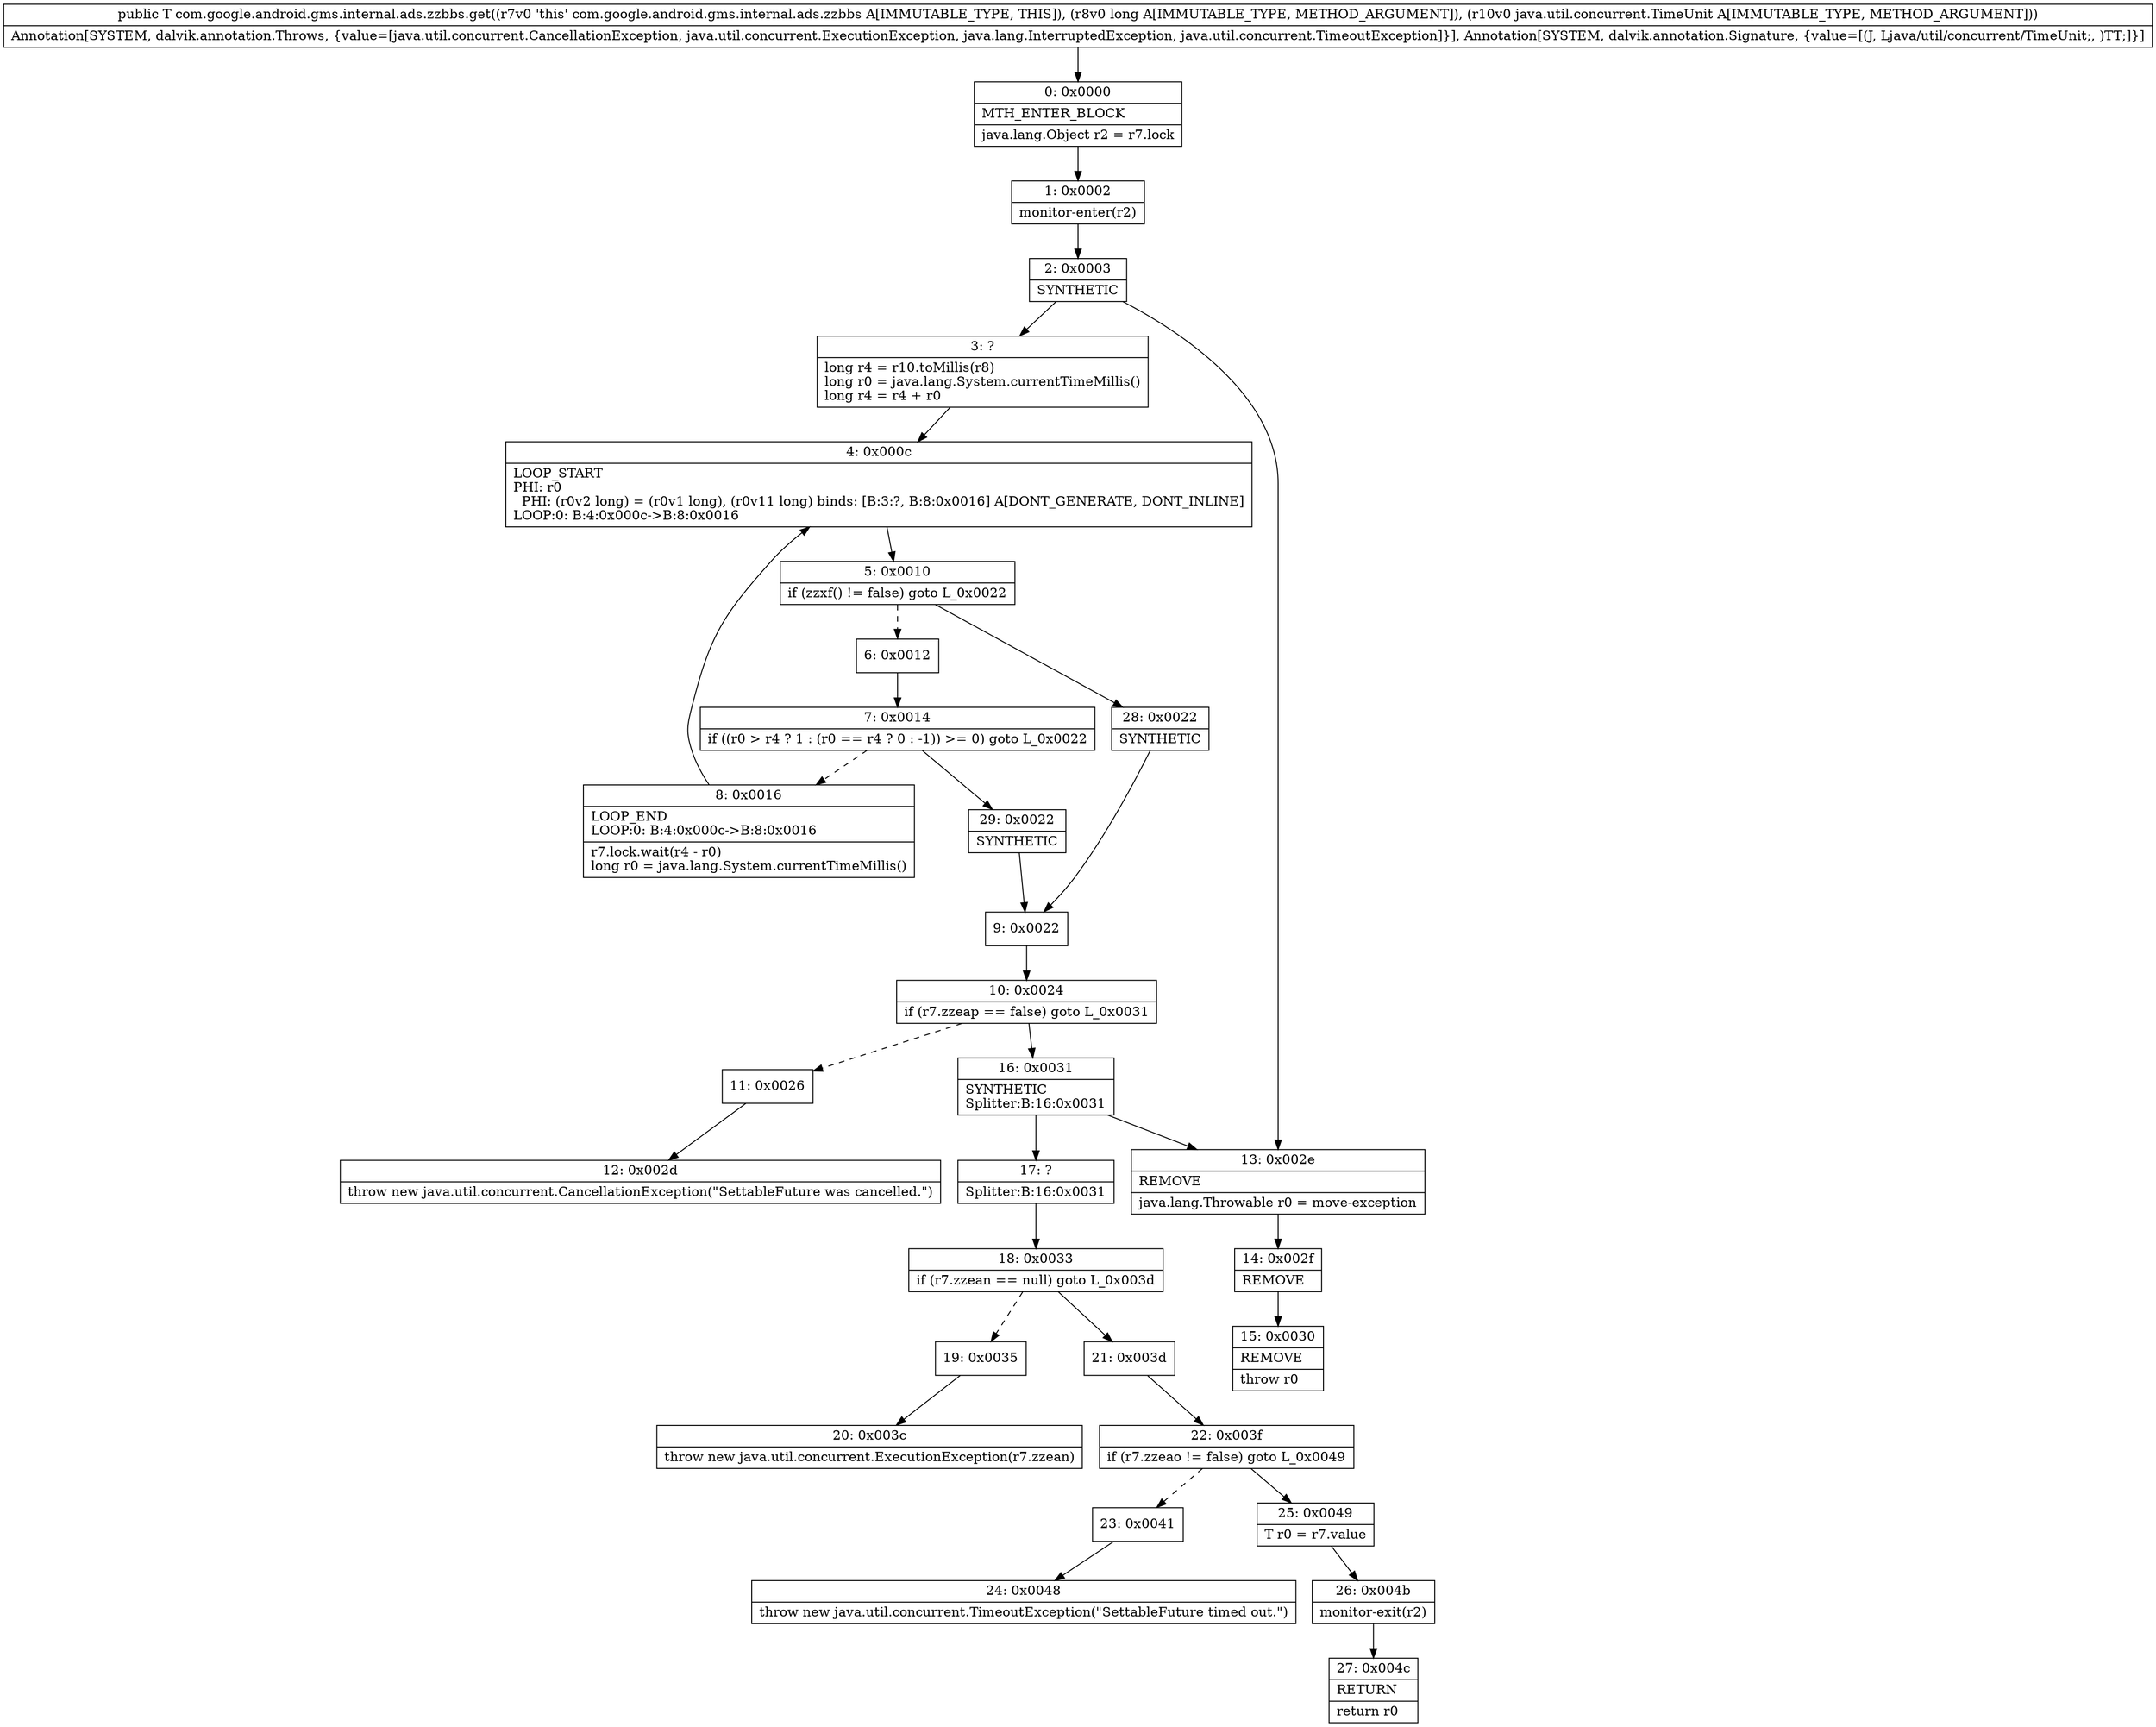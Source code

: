 digraph "CFG forcom.google.android.gms.internal.ads.zzbbs.get(JLjava\/util\/concurrent\/TimeUnit;)Ljava\/lang\/Object;" {
Node_0 [shape=record,label="{0\:\ 0x0000|MTH_ENTER_BLOCK\l|java.lang.Object r2 = r7.lock\l}"];
Node_1 [shape=record,label="{1\:\ 0x0002|monitor\-enter(r2)\l}"];
Node_2 [shape=record,label="{2\:\ 0x0003|SYNTHETIC\l}"];
Node_3 [shape=record,label="{3\:\ ?|long r4 = r10.toMillis(r8)\llong r0 = java.lang.System.currentTimeMillis()\llong r4 = r4 + r0\l}"];
Node_4 [shape=record,label="{4\:\ 0x000c|LOOP_START\lPHI: r0 \l  PHI: (r0v2 long) = (r0v1 long), (r0v11 long) binds: [B:3:?, B:8:0x0016] A[DONT_GENERATE, DONT_INLINE]\lLOOP:0: B:4:0x000c\-\>B:8:0x0016\l}"];
Node_5 [shape=record,label="{5\:\ 0x0010|if (zzxf() != false) goto L_0x0022\l}"];
Node_6 [shape=record,label="{6\:\ 0x0012}"];
Node_7 [shape=record,label="{7\:\ 0x0014|if ((r0 \> r4 ? 1 : (r0 == r4 ? 0 : \-1)) \>= 0) goto L_0x0022\l}"];
Node_8 [shape=record,label="{8\:\ 0x0016|LOOP_END\lLOOP:0: B:4:0x000c\-\>B:8:0x0016\l|r7.lock.wait(r4 \- r0)\llong r0 = java.lang.System.currentTimeMillis()\l}"];
Node_9 [shape=record,label="{9\:\ 0x0022}"];
Node_10 [shape=record,label="{10\:\ 0x0024|if (r7.zzeap == false) goto L_0x0031\l}"];
Node_11 [shape=record,label="{11\:\ 0x0026}"];
Node_12 [shape=record,label="{12\:\ 0x002d|throw new java.util.concurrent.CancellationException(\"SettableFuture was cancelled.\")\l}"];
Node_13 [shape=record,label="{13\:\ 0x002e|REMOVE\l|java.lang.Throwable r0 = move\-exception\l}"];
Node_14 [shape=record,label="{14\:\ 0x002f|REMOVE\l}"];
Node_15 [shape=record,label="{15\:\ 0x0030|REMOVE\l|throw r0\l}"];
Node_16 [shape=record,label="{16\:\ 0x0031|SYNTHETIC\lSplitter:B:16:0x0031\l}"];
Node_17 [shape=record,label="{17\:\ ?|Splitter:B:16:0x0031\l}"];
Node_18 [shape=record,label="{18\:\ 0x0033|if (r7.zzean == null) goto L_0x003d\l}"];
Node_19 [shape=record,label="{19\:\ 0x0035}"];
Node_20 [shape=record,label="{20\:\ 0x003c|throw new java.util.concurrent.ExecutionException(r7.zzean)\l}"];
Node_21 [shape=record,label="{21\:\ 0x003d}"];
Node_22 [shape=record,label="{22\:\ 0x003f|if (r7.zzeao != false) goto L_0x0049\l}"];
Node_23 [shape=record,label="{23\:\ 0x0041}"];
Node_24 [shape=record,label="{24\:\ 0x0048|throw new java.util.concurrent.TimeoutException(\"SettableFuture timed out.\")\l}"];
Node_25 [shape=record,label="{25\:\ 0x0049|T r0 = r7.value\l}"];
Node_26 [shape=record,label="{26\:\ 0x004b|monitor\-exit(r2)\l}"];
Node_27 [shape=record,label="{27\:\ 0x004c|RETURN\l|return r0\l}"];
Node_28 [shape=record,label="{28\:\ 0x0022|SYNTHETIC\l}"];
Node_29 [shape=record,label="{29\:\ 0x0022|SYNTHETIC\l}"];
MethodNode[shape=record,label="{public T com.google.android.gms.internal.ads.zzbbs.get((r7v0 'this' com.google.android.gms.internal.ads.zzbbs A[IMMUTABLE_TYPE, THIS]), (r8v0 long A[IMMUTABLE_TYPE, METHOD_ARGUMENT]), (r10v0 java.util.concurrent.TimeUnit A[IMMUTABLE_TYPE, METHOD_ARGUMENT]))  | Annotation[SYSTEM, dalvik.annotation.Throws, \{value=[java.util.concurrent.CancellationException, java.util.concurrent.ExecutionException, java.lang.InterruptedException, java.util.concurrent.TimeoutException]\}], Annotation[SYSTEM, dalvik.annotation.Signature, \{value=[(J, Ljava\/util\/concurrent\/TimeUnit;, )TT;]\}]\l}"];
MethodNode -> Node_0;
Node_0 -> Node_1;
Node_1 -> Node_2;
Node_2 -> Node_3;
Node_2 -> Node_13;
Node_3 -> Node_4;
Node_4 -> Node_5;
Node_5 -> Node_6[style=dashed];
Node_5 -> Node_28;
Node_6 -> Node_7;
Node_7 -> Node_8[style=dashed];
Node_7 -> Node_29;
Node_8 -> Node_4;
Node_9 -> Node_10;
Node_10 -> Node_11[style=dashed];
Node_10 -> Node_16;
Node_11 -> Node_12;
Node_13 -> Node_14;
Node_14 -> Node_15;
Node_16 -> Node_17;
Node_16 -> Node_13;
Node_17 -> Node_18;
Node_18 -> Node_19[style=dashed];
Node_18 -> Node_21;
Node_19 -> Node_20;
Node_21 -> Node_22;
Node_22 -> Node_23[style=dashed];
Node_22 -> Node_25;
Node_23 -> Node_24;
Node_25 -> Node_26;
Node_26 -> Node_27;
Node_28 -> Node_9;
Node_29 -> Node_9;
}

